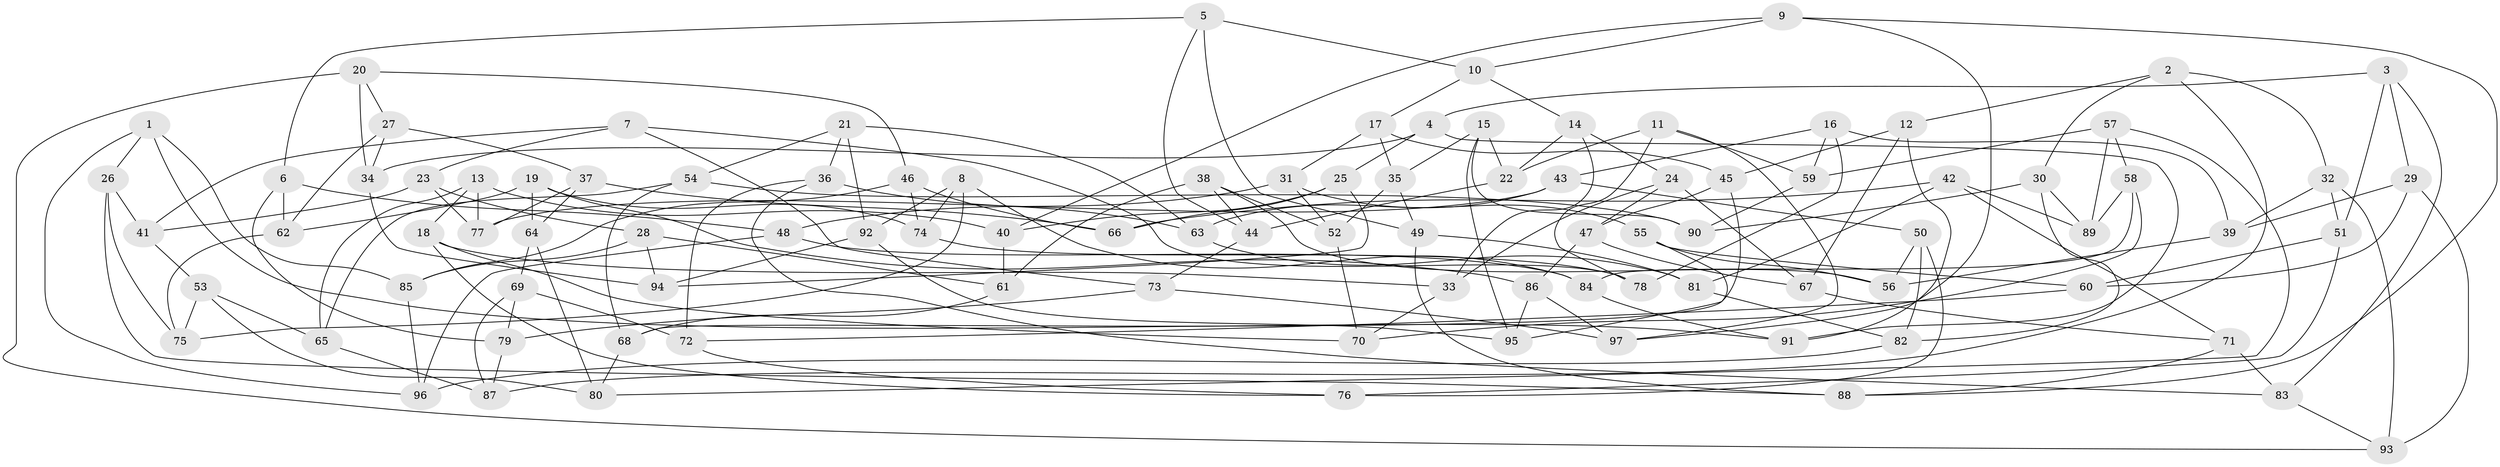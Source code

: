 // coarse degree distribution, {3: 0.05263157894736842, 6: 0.543859649122807, 5: 0.15789473684210525, 4: 0.24561403508771928}
// Generated by graph-tools (version 1.1) at 2025/42/03/06/25 10:42:20]
// undirected, 97 vertices, 194 edges
graph export_dot {
graph [start="1"]
  node [color=gray90,style=filled];
  1;
  2;
  3;
  4;
  5;
  6;
  7;
  8;
  9;
  10;
  11;
  12;
  13;
  14;
  15;
  16;
  17;
  18;
  19;
  20;
  21;
  22;
  23;
  24;
  25;
  26;
  27;
  28;
  29;
  30;
  31;
  32;
  33;
  34;
  35;
  36;
  37;
  38;
  39;
  40;
  41;
  42;
  43;
  44;
  45;
  46;
  47;
  48;
  49;
  50;
  51;
  52;
  53;
  54;
  55;
  56;
  57;
  58;
  59;
  60;
  61;
  62;
  63;
  64;
  65;
  66;
  67;
  68;
  69;
  70;
  71;
  72;
  73;
  74;
  75;
  76;
  77;
  78;
  79;
  80;
  81;
  82;
  83;
  84;
  85;
  86;
  87;
  88;
  89;
  90;
  91;
  92;
  93;
  94;
  95;
  96;
  97;
  1 -- 91;
  1 -- 26;
  1 -- 85;
  1 -- 96;
  2 -- 30;
  2 -- 12;
  2 -- 87;
  2 -- 32;
  3 -- 4;
  3 -- 51;
  3 -- 83;
  3 -- 29;
  4 -- 25;
  4 -- 91;
  4 -- 34;
  5 -- 6;
  5 -- 49;
  5 -- 44;
  5 -- 10;
  6 -- 62;
  6 -- 48;
  6 -- 79;
  7 -- 78;
  7 -- 73;
  7 -- 23;
  7 -- 41;
  8 -- 92;
  8 -- 75;
  8 -- 84;
  8 -- 74;
  9 -- 10;
  9 -- 40;
  9 -- 88;
  9 -- 97;
  10 -- 17;
  10 -- 14;
  11 -- 22;
  11 -- 59;
  11 -- 97;
  11 -- 78;
  12 -- 91;
  12 -- 45;
  12 -- 67;
  13 -- 40;
  13 -- 18;
  13 -- 77;
  13 -- 65;
  14 -- 33;
  14 -- 22;
  14 -- 24;
  15 -- 35;
  15 -- 95;
  15 -- 22;
  15 -- 90;
  16 -- 39;
  16 -- 43;
  16 -- 59;
  16 -- 78;
  17 -- 31;
  17 -- 35;
  17 -- 45;
  18 -- 33;
  18 -- 76;
  18 -- 70;
  19 -- 86;
  19 -- 64;
  19 -- 74;
  19 -- 62;
  20 -- 34;
  20 -- 93;
  20 -- 27;
  20 -- 46;
  21 -- 36;
  21 -- 63;
  21 -- 54;
  21 -- 92;
  22 -- 44;
  23 -- 28;
  23 -- 41;
  23 -- 77;
  24 -- 33;
  24 -- 47;
  24 -- 67;
  25 -- 40;
  25 -- 66;
  25 -- 94;
  26 -- 41;
  26 -- 88;
  26 -- 75;
  27 -- 62;
  27 -- 37;
  27 -- 34;
  28 -- 94;
  28 -- 61;
  28 -- 85;
  29 -- 60;
  29 -- 39;
  29 -- 93;
  30 -- 82;
  30 -- 90;
  30 -- 89;
  31 -- 55;
  31 -- 52;
  31 -- 48;
  32 -- 39;
  32 -- 51;
  32 -- 93;
  33 -- 70;
  34 -- 94;
  35 -- 49;
  35 -- 52;
  36 -- 72;
  36 -- 63;
  36 -- 83;
  37 -- 64;
  37 -- 66;
  37 -- 77;
  38 -- 61;
  38 -- 56;
  38 -- 44;
  38 -- 52;
  39 -- 56;
  40 -- 61;
  41 -- 53;
  42 -- 81;
  42 -- 66;
  42 -- 71;
  42 -- 89;
  43 -- 77;
  43 -- 63;
  43 -- 50;
  44 -- 73;
  45 -- 68;
  45 -- 47;
  46 -- 85;
  46 -- 66;
  46 -- 74;
  47 -- 86;
  47 -- 67;
  48 -- 84;
  48 -- 96;
  49 -- 81;
  49 -- 88;
  50 -- 56;
  50 -- 82;
  50 -- 76;
  51 -- 76;
  51 -- 60;
  52 -- 70;
  53 -- 75;
  53 -- 80;
  53 -- 65;
  54 -- 90;
  54 -- 68;
  54 -- 65;
  55 -- 56;
  55 -- 60;
  55 -- 95;
  57 -- 80;
  57 -- 58;
  57 -- 89;
  57 -- 59;
  58 -- 84;
  58 -- 89;
  58 -- 70;
  59 -- 90;
  60 -- 72;
  61 -- 68;
  62 -- 75;
  63 -- 81;
  64 -- 80;
  64 -- 69;
  65 -- 87;
  67 -- 71;
  68 -- 80;
  69 -- 87;
  69 -- 72;
  69 -- 79;
  71 -- 88;
  71 -- 83;
  72 -- 76;
  73 -- 79;
  73 -- 97;
  74 -- 78;
  79 -- 87;
  81 -- 82;
  82 -- 96;
  83 -- 93;
  84 -- 91;
  85 -- 96;
  86 -- 97;
  86 -- 95;
  92 -- 94;
  92 -- 95;
}
